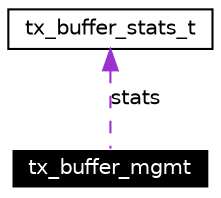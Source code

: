 digraph G
{
  edge [fontname="Helvetica",fontsize=10,labelfontname="Helvetica",labelfontsize=10];
  node [fontname="Helvetica",fontsize=10,shape=record];
  Node235 [label="tx_buffer_mgmt",height=0.2,width=0.4,color="white", fillcolor="black", style="filled" fontcolor="white"];
  Node236 -> Node235 [dir=back,color="darkorchid3",fontsize=10,style="dashed",label="stats",fontname="Helvetica"];
  Node236 [label="tx_buffer_stats_t",height=0.2,width=0.4,color="black",URL="$structtx__buffer__stats__t.html"];
}
